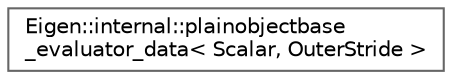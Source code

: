 digraph "Graphical Class Hierarchy"
{
 // LATEX_PDF_SIZE
  bgcolor="transparent";
  edge [fontname=Helvetica,fontsize=10,labelfontname=Helvetica,labelfontsize=10];
  node [fontname=Helvetica,fontsize=10,shape=box,height=0.2,width=0.4];
  rankdir="LR";
  Node0 [id="Node000000",label="Eigen::internal::plainobjectbase\l_evaluator_data\< Scalar, OuterStride \>",height=0.2,width=0.4,color="grey40", fillcolor="white", style="filled",URL="$classEigen_1_1internal_1_1plainobjectbase__evaluator__data.html",tooltip=" "];
}
